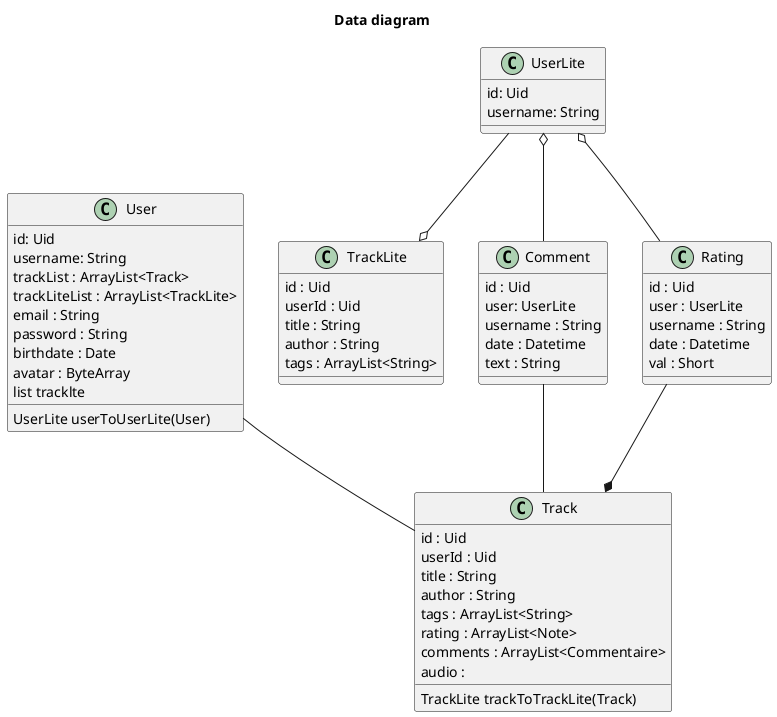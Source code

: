 @startuml Data diagram
title Data diagram

    class User {
        id: Uid
        username: String
        trackList : ArrayList<Track>
        trackLiteList : ArrayList<TrackLite>
        email : String
        password : String
        birthdate : Date
        avatar : ByteArray
        list tracklte
        UserLite userToUserLite(User)
    }

    class UserLite {
        id: Uid
        username: String
    }

    class Track{
        id : Uid
        userId : Uid
        title : String
        author : String
        tags : ArrayList<String>
        rating : ArrayList<Note>
        comments : ArrayList<Commentaire>
        audio :
        TrackLite trackToTrackLite(Track)
    }

    class TrackLite{
        id : Uid
        userId : Uid
        title : String
        author : String
        tags : ArrayList<String>
    }

    class Comment {
        id : Uid
        user: UserLite
        username : String
        date : Datetime
        text : String
    }
    
    class Rating{
        id : Uid
        user : UserLite
        username : String
        date : Datetime
        val : Short
    }

    User -- Track
    Comment -- Track
    Rating --* Track
    UserLite o-- Rating
    UserLite o-- Comment
    UserLite --o TrackLite
    
@enduml